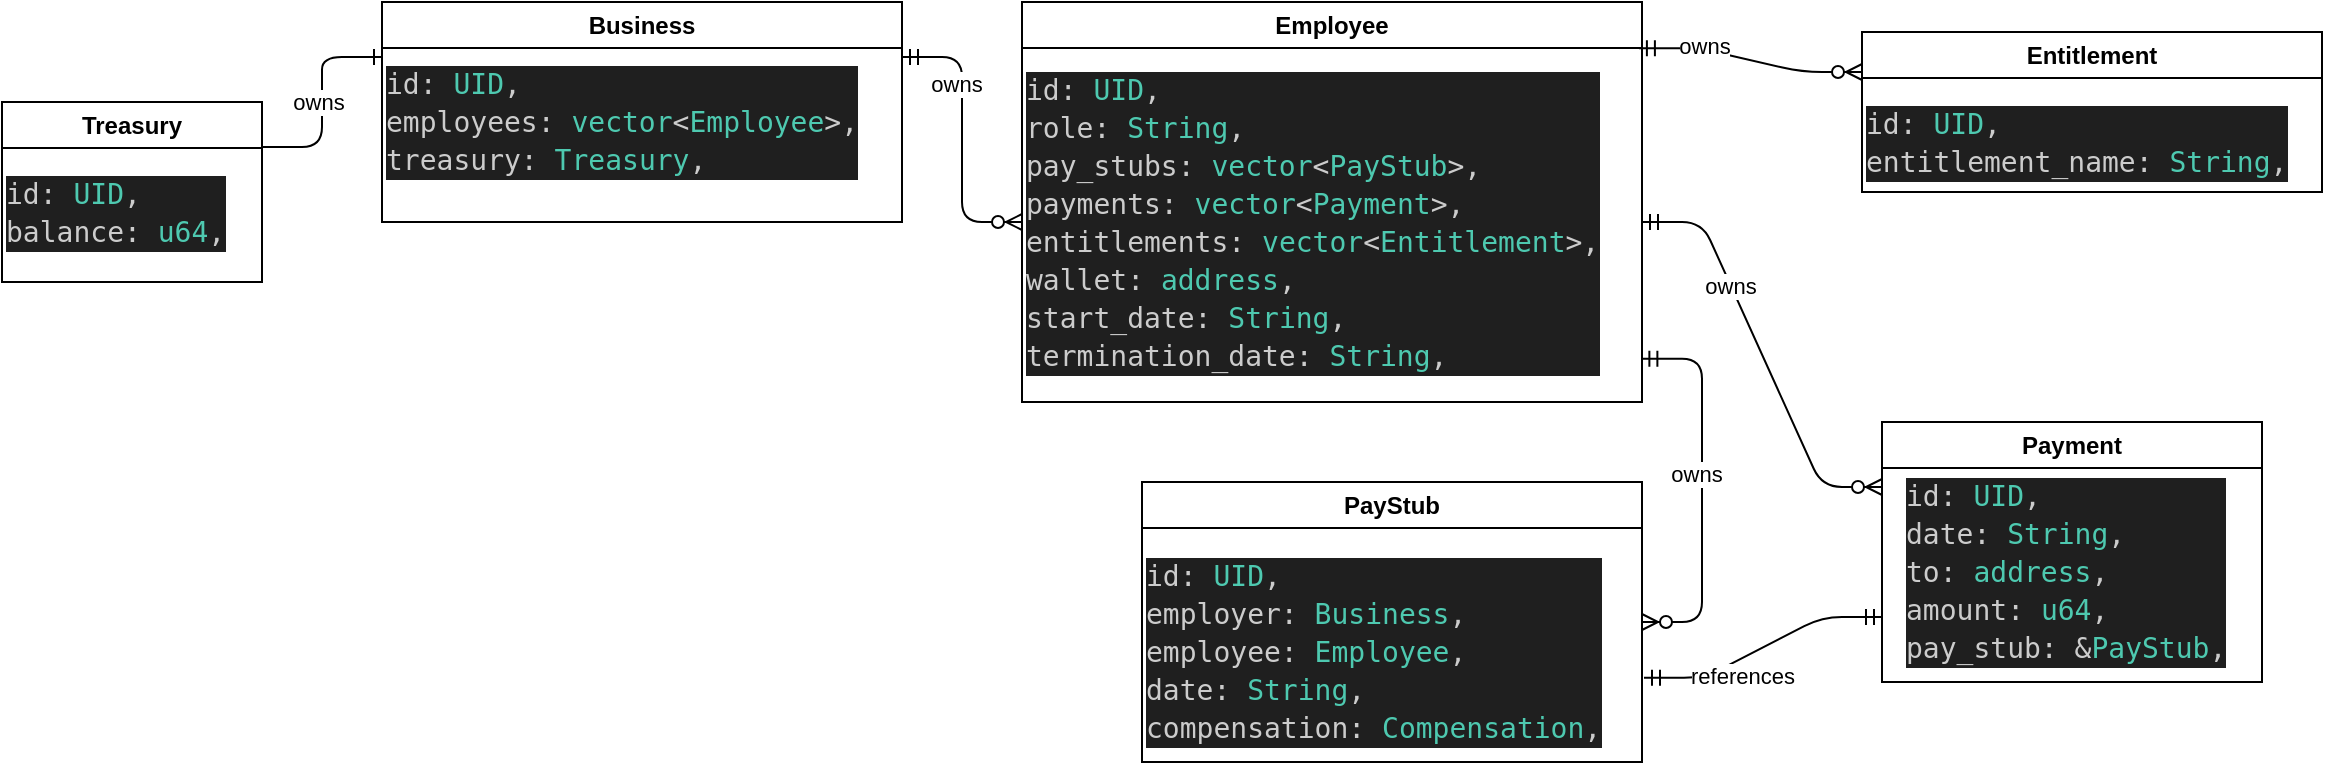 <mxfile>
    <diagram id="vfPjIXV7-_8xSIX4Z5ZD" name="Page-1">
        <mxGraphModel dx="2092" dy="1951" grid="1" gridSize="10" guides="1" tooltips="1" connect="1" arrows="1" fold="1" page="1" pageScale="1" pageWidth="850" pageHeight="1100" math="0" shadow="0">
            <root>
                <mxCell id="0"/>
                <mxCell id="1" parent="0"/>
                <mxCell id="27" value="Treasury" style="swimlane;whiteSpace=wrap;html=1;" vertex="1" parent="1">
                    <mxGeometry x="-80" y="-150" width="130" height="90" as="geometry"/>
                </mxCell>
                <mxCell id="29" value="&lt;div style=&quot;color: rgb(204, 204, 204); background-color: rgb(31, 31, 31); font-family: &amp;quot;Droid Sans Mono&amp;quot;, &amp;quot;monospace&amp;quot;, monospace; font-size: 14px; line-height: 19px;&quot;&gt;&lt;div&gt;id: &lt;span style=&quot;color: #4ec9b0;&quot;&gt;UID&lt;/span&gt;,&lt;/div&gt;&lt;div&gt;        balance: &lt;span style=&quot;color: #4ec9b0;&quot;&gt;u64&lt;/span&gt;,&lt;/div&gt;&lt;/div&gt;" style="text;html=1;align=left;verticalAlign=middle;resizable=0;points=[];autosize=1;strokeColor=none;fillColor=none;" vertex="1" parent="27">
                    <mxGeometry y="30" width="130" height="50" as="geometry"/>
                </mxCell>
                <mxCell id="30" value="Business" style="swimlane;whiteSpace=wrap;html=1;" vertex="1" parent="1">
                    <mxGeometry x="110" y="-200" width="260" height="110" as="geometry">
                        <mxRectangle x="280" y="315" width="90" height="30" as="alternateBounds"/>
                    </mxGeometry>
                </mxCell>
                <mxCell id="31" value="&lt;div style=&quot;color: rgb(204, 204, 204); background-color: rgb(31, 31, 31); font-family: &amp;quot;Droid Sans Mono&amp;quot;, &amp;quot;monospace&amp;quot;, monospace; font-size: 14px; line-height: 19px;&quot;&gt;&lt;div&gt;id: &lt;span style=&quot;color: #4ec9b0;&quot;&gt;UID&lt;/span&gt;,&lt;/div&gt;&lt;div&gt;        employees: &lt;span style=&quot;color: #4ec9b0;&quot;&gt;vector&lt;/span&gt;&amp;lt;&lt;span style=&quot;color: #4ec9b0;&quot;&gt;Employee&lt;/span&gt;&amp;gt;,&lt;/div&gt;&lt;div&gt;        treasury: &lt;span style=&quot;color: #4ec9b0;&quot;&gt;Treasury&lt;/span&gt;,&lt;/div&gt;&lt;/div&gt;" style="text;html=1;align=left;verticalAlign=middle;resizable=0;points=[];autosize=1;strokeColor=none;fillColor=none;" vertex="1" parent="30">
                    <mxGeometry y="25" width="260" height="70" as="geometry"/>
                </mxCell>
                <mxCell id="32" value="Employee" style="swimlane;whiteSpace=wrap;html=1;" vertex="1" parent="1">
                    <mxGeometry x="430" y="-200" width="310" height="200" as="geometry"/>
                </mxCell>
                <mxCell id="33" value="&lt;div style=&quot;color: rgb(204, 204, 204); background-color: rgb(31, 31, 31); font-family: &amp;quot;Droid Sans Mono&amp;quot;, &amp;quot;monospace&amp;quot;, monospace; font-size: 14px; line-height: 19px;&quot;&gt;&lt;div&gt;id: &lt;span style=&quot;color: #4ec9b0;&quot;&gt;UID&lt;/span&gt;,&lt;/div&gt;&lt;div&gt;        role: &lt;span style=&quot;color: #4ec9b0;&quot;&gt;String&lt;/span&gt;,&lt;/div&gt;&lt;div&gt;        pay_stubs: &lt;span style=&quot;color: #4ec9b0;&quot;&gt;vector&lt;/span&gt;&amp;lt;&lt;span style=&quot;color: #4ec9b0;&quot;&gt;PayStub&lt;/span&gt;&amp;gt;,&lt;/div&gt;&lt;div&gt;        payments: &lt;span style=&quot;color: #4ec9b0;&quot;&gt;vector&lt;/span&gt;&amp;lt;&lt;span style=&quot;color: #4ec9b0;&quot;&gt;Payment&lt;/span&gt;&amp;gt;,&lt;/div&gt;&lt;div&gt;        entitlements: &lt;span style=&quot;color: #4ec9b0;&quot;&gt;vector&lt;/span&gt;&amp;lt;&lt;span style=&quot;color: #4ec9b0;&quot;&gt;Entitlement&lt;/span&gt;&amp;gt;,&lt;/div&gt;&lt;div&gt;        wallet: &lt;span style=&quot;color: #4ec9b0;&quot;&gt;address&lt;/span&gt;,&lt;/div&gt;&lt;div&gt;        start_date: &lt;span style=&quot;color: #4ec9b0;&quot;&gt;String&lt;/span&gt;,&lt;/div&gt;&lt;div&gt;        termination_date: &lt;span style=&quot;color: #4ec9b0;&quot;&gt;String&lt;/span&gt;,&lt;/div&gt;&lt;/div&gt;" style="text;html=1;align=left;verticalAlign=middle;resizable=0;points=[];autosize=1;strokeColor=none;fillColor=none;" vertex="1" parent="32">
                    <mxGeometry y="25" width="310" height="170" as="geometry"/>
                </mxCell>
                <mxCell id="34" value="PayStub" style="swimlane;whiteSpace=wrap;html=1;" vertex="1" parent="1">
                    <mxGeometry x="490" y="40" width="250" height="140" as="geometry"/>
                </mxCell>
                <mxCell id="35" value="&lt;div style=&quot;color: rgb(204, 204, 204); background-color: rgb(31, 31, 31); font-family: &amp;quot;Droid Sans Mono&amp;quot;, &amp;quot;monospace&amp;quot;, monospace; font-size: 14px; line-height: 19px;&quot;&gt;&lt;div&gt;id: &lt;span style=&quot;color: #4ec9b0;&quot;&gt;UID&lt;/span&gt;,&lt;/div&gt;&lt;div&gt;        employer: &lt;span style=&quot;color: #4ec9b0;&quot;&gt;Business&lt;/span&gt;,&lt;/div&gt;&lt;div&gt;        employee: &lt;span style=&quot;color: #4ec9b0;&quot;&gt;Employee&lt;/span&gt;,&lt;/div&gt;&lt;div&gt;        date: &lt;span style=&quot;color: #4ec9b0;&quot;&gt;String&lt;/span&gt;,&lt;/div&gt;&lt;div&gt;        compensation: &lt;span style=&quot;color: #4ec9b0;&quot;&gt;Compensation&lt;/span&gt;,&lt;/div&gt;&lt;/div&gt;" style="text;html=1;align=left;verticalAlign=middle;resizable=0;points=[];autosize=1;strokeColor=none;fillColor=none;" vertex="1" parent="34">
                    <mxGeometry y="30" width="250" height="110" as="geometry"/>
                </mxCell>
                <mxCell id="36" value="Payment" style="swimlane;whiteSpace=wrap;html=1;" vertex="1" parent="1">
                    <mxGeometry x="860" y="10" width="190" height="130" as="geometry"/>
                </mxCell>
                <mxCell id="37" value="&lt;div style=&quot;color: rgb(204, 204, 204); background-color: rgb(31, 31, 31); font-family: &amp;quot;Droid Sans Mono&amp;quot;, &amp;quot;monospace&amp;quot;, monospace; font-size: 14px; line-height: 19px;&quot;&gt;&lt;div style=&quot;line-height: 19px;&quot;&gt;&lt;div&gt;id: &lt;span style=&quot;color: #4ec9b0;&quot;&gt;UID&lt;/span&gt;,&lt;/div&gt;&lt;div&gt;        date: &lt;span style=&quot;color: #4ec9b0;&quot;&gt;String&lt;/span&gt;,&lt;/div&gt;&lt;div&gt;        to: &lt;span style=&quot;color: #4ec9b0;&quot;&gt;address&lt;/span&gt;,&lt;/div&gt;&lt;div&gt;        amount: &lt;span style=&quot;color: #4ec9b0;&quot;&gt;u64&lt;/span&gt;,&lt;/div&gt;&lt;div&gt;        pay_stub: &amp;amp;&lt;span style=&quot;color: #4ec9b0;&quot;&gt;PayStub&lt;/span&gt;,&lt;/div&gt;&lt;/div&gt;&lt;/div&gt;" style="text;html=1;align=left;verticalAlign=middle;resizable=0;points=[];autosize=1;strokeColor=none;fillColor=none;" vertex="1" parent="36">
                    <mxGeometry x="10" y="20" width="180" height="110" as="geometry"/>
                </mxCell>
                <mxCell id="38" value="Entitlement" style="swimlane;whiteSpace=wrap;html=1;" vertex="1" parent="1">
                    <mxGeometry x="850" y="-185" width="230" height="80" as="geometry"/>
                </mxCell>
                <mxCell id="39" value="&lt;div style=&quot;color: rgb(204, 204, 204); background-color: rgb(31, 31, 31); font-family: &amp;quot;Droid Sans Mono&amp;quot;, &amp;quot;monospace&amp;quot;, monospace; font-size: 14px; line-height: 19px;&quot;&gt;&lt;div&gt;id: &lt;span style=&quot;color: #4ec9b0;&quot;&gt;UID&lt;/span&gt;,&lt;/div&gt;&lt;div&gt;        entitlement_name: &lt;span style=&quot;color: #4ec9b0;&quot;&gt;String&lt;/span&gt;,&lt;/div&gt;&lt;/div&gt;" style="text;html=1;align=left;verticalAlign=middle;resizable=0;points=[];autosize=1;strokeColor=none;fillColor=none;" vertex="1" parent="38">
                    <mxGeometry y="30" width="230" height="50" as="geometry"/>
                </mxCell>
                <mxCell id="40" value="" style="edgeStyle=entityRelationEdgeStyle;fontSize=12;html=1;endArrow=ERzeroToMany;startArrow=ERmandOne;entryX=0;entryY=0.25;entryDx=0;entryDy=0;exitX=0.995;exitY=-0.011;exitDx=0;exitDy=0;exitPerimeter=0;" edge="1" parent="1" source="33" target="38">
                    <mxGeometry width="100" height="100" relative="1" as="geometry">
                        <mxPoint x="480" y="230" as="sourcePoint"/>
                        <mxPoint x="580" y="130" as="targetPoint"/>
                    </mxGeometry>
                </mxCell>
                <mxCell id="46" value="owns" style="edgeLabel;html=1;align=center;verticalAlign=middle;resizable=0;points=[];" vertex="1" connectable="0" parent="40">
                    <mxGeometry x="-0.44" y="2" relative="1" as="geometry">
                        <mxPoint as="offset"/>
                    </mxGeometry>
                </mxCell>
                <mxCell id="41" value="" style="edgeStyle=entityRelationEdgeStyle;fontSize=12;html=1;endArrow=ERzeroToMany;startArrow=ERmandOne;entryX=0;entryY=0.25;entryDx=0;entryDy=0;" edge="1" parent="1" source="33" target="36">
                    <mxGeometry width="100" height="100" relative="1" as="geometry">
                        <mxPoint x="480" y="230" as="sourcePoint"/>
                        <mxPoint x="580" y="130" as="targetPoint"/>
                    </mxGeometry>
                </mxCell>
                <mxCell id="45" value="owns" style="edgeLabel;html=1;align=center;verticalAlign=middle;resizable=0;points=[];" vertex="1" connectable="0" parent="41">
                    <mxGeometry x="-0.37" relative="1" as="geometry">
                        <mxPoint as="offset"/>
                    </mxGeometry>
                </mxCell>
                <mxCell id="42" value="" style="edgeStyle=entityRelationEdgeStyle;fontSize=12;html=1;endArrow=ERone;endFill=1;exitX=1;exitY=0.25;exitDx=0;exitDy=0;entryX=0;entryY=0.25;entryDx=0;entryDy=0;" edge="1" parent="1" source="27" target="30">
                    <mxGeometry width="100" height="100" relative="1" as="geometry">
                        <mxPoint x="480" y="230" as="sourcePoint"/>
                        <mxPoint x="580" y="130" as="targetPoint"/>
                    </mxGeometry>
                </mxCell>
                <mxCell id="49" value="owns" style="edgeLabel;html=1;align=center;verticalAlign=middle;resizable=0;points=[];" vertex="1" connectable="0" parent="42">
                    <mxGeometry x="-0.021" y="2" relative="1" as="geometry">
                        <mxPoint y="-1" as="offset"/>
                    </mxGeometry>
                </mxCell>
                <mxCell id="43" value="" style="edgeStyle=entityRelationEdgeStyle;fontSize=12;html=1;endArrow=ERzeroToMany;startArrow=ERmandOne;exitX=1;exitY=0.25;exitDx=0;exitDy=0;" edge="1" parent="1" source="30" target="33">
                    <mxGeometry width="100" height="100" relative="1" as="geometry">
                        <mxPoint x="480" y="230" as="sourcePoint"/>
                        <mxPoint x="580" y="130" as="targetPoint"/>
                    </mxGeometry>
                </mxCell>
                <mxCell id="47" value="owns" style="edgeLabel;html=1;align=center;verticalAlign=middle;resizable=0;points=[];" vertex="1" connectable="0" parent="43">
                    <mxGeometry x="-0.393" y="-3" relative="1" as="geometry">
                        <mxPoint as="offset"/>
                    </mxGeometry>
                </mxCell>
                <mxCell id="44" value="" style="edgeStyle=entityRelationEdgeStyle;fontSize=12;html=1;endArrow=ERmandOne;startArrow=ERmandOne;entryX=0;entryY=0.75;entryDx=0;entryDy=0;exitX=1.004;exitY=0.617;exitDx=0;exitDy=0;exitPerimeter=0;" edge="1" parent="1" source="35" target="36">
                    <mxGeometry width="100" height="100" relative="1" as="geometry">
                        <mxPoint x="480" y="230" as="sourcePoint"/>
                        <mxPoint x="580" y="130" as="targetPoint"/>
                    </mxGeometry>
                </mxCell>
                <mxCell id="48" value="references" style="edgeLabel;html=1;align=center;verticalAlign=middle;resizable=0;points=[];" vertex="1" connectable="0" parent="44">
                    <mxGeometry x="-0.404" y="1" relative="1" as="geometry">
                        <mxPoint x="13" y="3" as="offset"/>
                    </mxGeometry>
                </mxCell>
                <mxCell id="50" value="" style="edgeStyle=entityRelationEdgeStyle;fontSize=12;html=1;endArrow=ERzeroToMany;startArrow=ERmandOne;exitX=0.999;exitY=0.902;exitDx=0;exitDy=0;exitPerimeter=0;" edge="1" parent="1" source="33" target="34">
                    <mxGeometry width="100" height="100" relative="1" as="geometry">
                        <mxPoint x="750" y="-30" as="sourcePoint"/>
                        <mxPoint x="670" y="70" as="targetPoint"/>
                    </mxGeometry>
                </mxCell>
                <mxCell id="51" value="owns" style="edgeLabel;html=1;align=center;verticalAlign=middle;resizable=0;points=[];" vertex="1" connectable="0" parent="50">
                    <mxGeometry x="-0.083" y="-3" relative="1" as="geometry">
                        <mxPoint as="offset"/>
                    </mxGeometry>
                </mxCell>
            </root>
        </mxGraphModel>
    </diagram>
</mxfile>